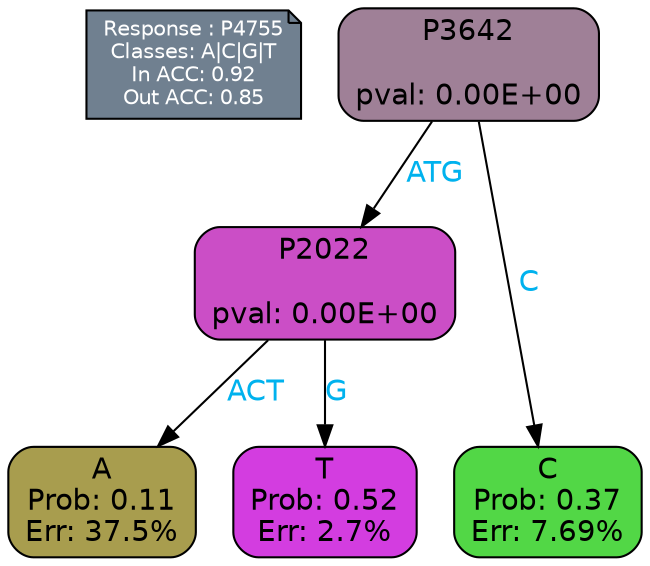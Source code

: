 digraph Tree {
node [shape=box, style="filled, rounded", color="black", fontname=helvetica] ;
graph [ranksep=equally, splines=polylines, bgcolor=transparent, dpi=600] ;
edge [fontname=helvetica] ;
LEGEND [label="Response : P4755
Classes: A|C|G|T
In ACC: 0.92
Out ACC: 0.85
",shape=note,align=left,style=filled,fillcolor="slategray",fontcolor="white",fontsize=10];1 [label="P3642

pval: 0.00E+00", fillcolor="#9f8097"] ;
2 [label="P2022

pval: 0.00E+00", fillcolor="#cb4ec6"] ;
3 [label="A
Prob: 0.11
Err: 37.5%", fillcolor="#a89d4e"] ;
4 [label="T
Prob: 0.52
Err: 2.7%", fillcolor="#d33de0"] ;
5 [label="C
Prob: 0.37
Err: 7.69%", fillcolor="#52d746"] ;
1 -> 2 [label="ATG",fontcolor=deepskyblue2] ;
1 -> 5 [label="C",fontcolor=deepskyblue2] ;
2 -> 3 [label="ACT",fontcolor=deepskyblue2] ;
2 -> 4 [label="G",fontcolor=deepskyblue2] ;
{rank = same; 3;4;5;}{rank = same; LEGEND;1;}}